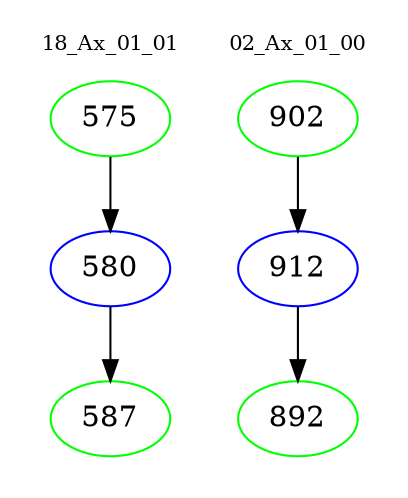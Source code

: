 digraph{
subgraph cluster_0 {
color = white
label = "18_Ax_01_01";
fontsize=10;
T0_575 [label="575", color="green"]
T0_575 -> T0_580 [color="black"]
T0_580 [label="580", color="blue"]
T0_580 -> T0_587 [color="black"]
T0_587 [label="587", color="green"]
}
subgraph cluster_1 {
color = white
label = "02_Ax_01_00";
fontsize=10;
T1_902 [label="902", color="green"]
T1_902 -> T1_912 [color="black"]
T1_912 [label="912", color="blue"]
T1_912 -> T1_892 [color="black"]
T1_892 [label="892", color="green"]
}
}
